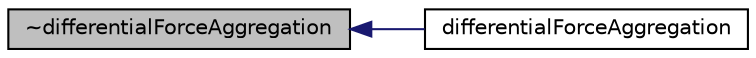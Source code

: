 digraph "~differentialForceAggregation"
{
  bgcolor="transparent";
  edge [fontname="Helvetica",fontsize="10",labelfontname="Helvetica",labelfontsize="10"];
  node [fontname="Helvetica",fontsize="10",shape=record];
  rankdir="LR";
  Node1 [label="~differentialForceAggregation",height=0.2,width=0.4,color="black", fillcolor="grey75", style="filled", fontcolor="black"];
  Node1 -> Node2 [dir="back",color="midnightblue",fontsize="10",style="solid",fontname="Helvetica"];
  Node2 [label="differentialForceAggregation",height=0.2,width=0.4,color="black",URL="$a00014.html#a05c80bd86eb232b2d727b7a7d6656e7e",tooltip="Construct from components. "];
}
